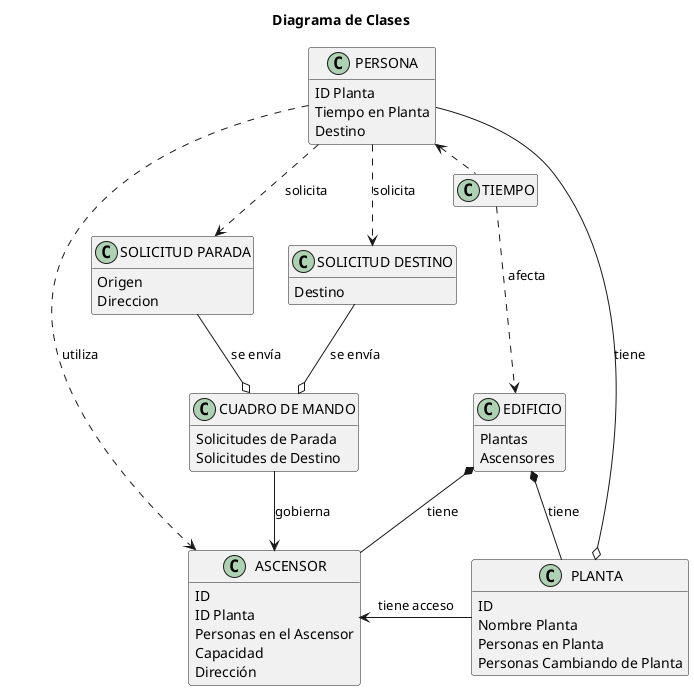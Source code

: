 @startuml Diagrama_de_Clases

title Diagrama de Clases

skinparam {
    NoteBackgroundColor #whiteSmoke
}

hide empty members

class ASCENSOR 
{
    ID
    ID Planta
    Personas en el Ascensor
    Capacidad
    Dirección
}

class PERSONA 
{
    ID Planta
    Tiempo en Planta
    Destino
}

class "CUADRO DE MANDO"
{
    Solicitudes de Parada
    Solicitudes de Destino
}

class PLANTA 
{
    ID
    Nombre Planta
    Personas en Planta
    Personas Cambiando de Planta
}

class EDIFICIO 
{
    Plantas
    Ascensores
}

class TIEMPO 
{

}

class "SOLICITUD PARADA"
{
    Origen
    Direccion
}

class "SOLICITUD DESTINO"
{
    Destino
}

EDIFICIO *-- PLANTA : tiene
EDIFICIO *-- ASCENSOR : tiene
PLANTA o-- PERSONA : tiene
PLANTA -left-> ASCENSOR : tiene acceso
PERSONA ..> ASCENSOR : utiliza

PERSONA ..> "SOLICITUD PARADA" : solicita
PERSONA ..> "SOLICITUD DESTINO" : solicita
"CUADRO DE MANDO" --> ASCENSOR : gobierna
"SOLICITUD PARADA" --o "CUADRO DE MANDO" : se envía
"SOLICITUD DESTINO" --o "CUADRO DE MANDO" : se envía

TIEMPO .left.> PERSONA : afecta
TIEMPO ..> EDIFICIO : afecta

@enduml
